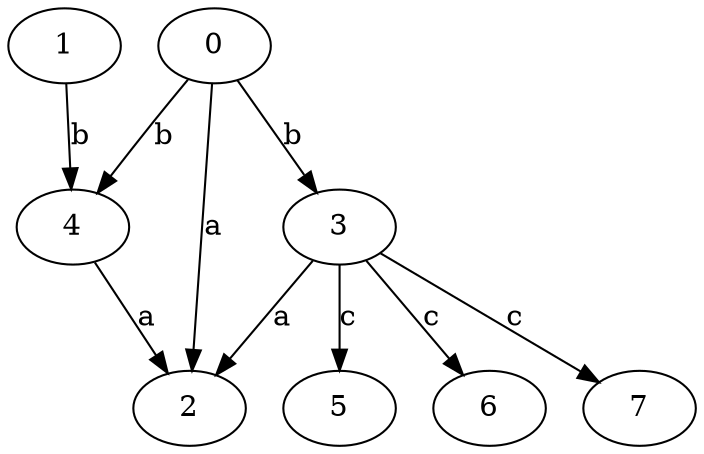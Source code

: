 strict digraph  {
1;
0;
2;
3;
4;
5;
6;
7;
1 -> 4  [label=b];
0 -> 2  [label=a];
0 -> 3  [label=b];
0 -> 4  [label=b];
3 -> 2  [label=a];
3 -> 5  [label=c];
3 -> 6  [label=c];
3 -> 7  [label=c];
4 -> 2  [label=a];
}
